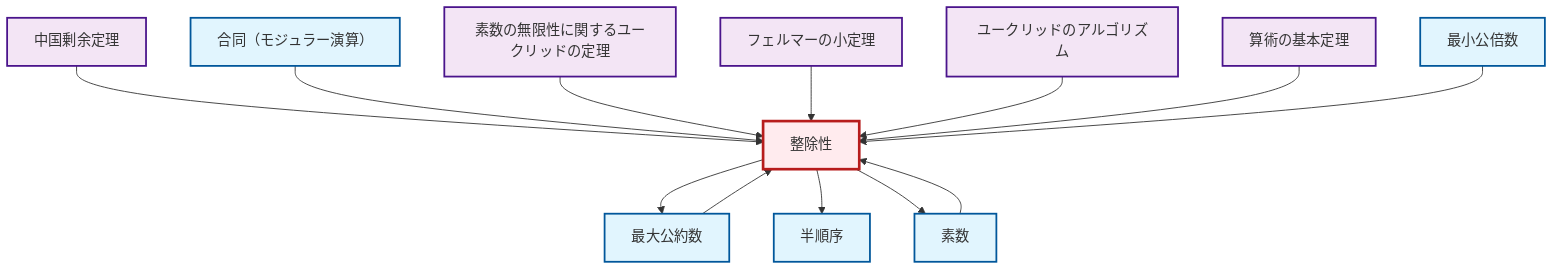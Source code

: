 graph TD
    classDef definition fill:#e1f5fe,stroke:#01579b,stroke-width:2px
    classDef theorem fill:#f3e5f5,stroke:#4a148c,stroke-width:2px
    classDef axiom fill:#fff3e0,stroke:#e65100,stroke-width:2px
    classDef example fill:#e8f5e9,stroke:#1b5e20,stroke-width:2px
    classDef current fill:#ffebee,stroke:#b71c1c,stroke-width:3px
    def-lcm["最小公倍数"]:::definition
    thm-fermat-little["フェルマーの小定理"]:::theorem
    def-gcd["最大公約数"]:::definition
    thm-euclidean-algorithm["ユークリッドのアルゴリズム"]:::theorem
    def-congruence["合同（モジュラー演算）"]:::definition
    thm-euclid-infinitude-primes["素数の無限性に関するユークリッドの定理"]:::theorem
    def-prime["素数"]:::definition
    thm-fundamental-arithmetic["算術の基本定理"]:::theorem
    def-partial-order["半順序"]:::definition
    def-divisibility["整除性"]:::definition
    thm-chinese-remainder["中国剰余定理"]:::theorem
    def-divisibility --> def-gcd
    def-divisibility --> def-partial-order
    def-prime --> def-divisibility
    thm-chinese-remainder --> def-divisibility
    def-congruence --> def-divisibility
    def-divisibility --> def-prime
    thm-euclid-infinitude-primes --> def-divisibility
    thm-fermat-little --> def-divisibility
    thm-euclidean-algorithm --> def-divisibility
    thm-fundamental-arithmetic --> def-divisibility
    def-lcm --> def-divisibility
    def-gcd --> def-divisibility
    class def-divisibility current